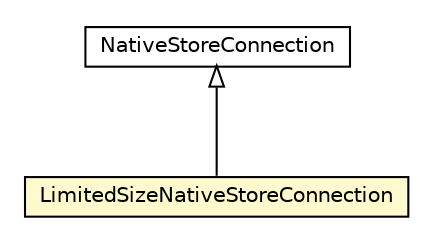#!/usr/local/bin/dot
#
# Class diagram 
# Generated by UMLGraph version R5_6-24-gf6e263 (http://www.umlgraph.org/)
#

digraph G {
	edge [fontname="Helvetica",fontsize=10,labelfontname="Helvetica",labelfontsize=10];
	node [fontname="Helvetica",fontsize=10,shape=plaintext];
	nodesep=0.25;
	ranksep=0.5;
	// org.universAAL.context.rdf4j.sail.LimitedSizeNativeStoreConnection
	c3854 [label=<<table title="org.universAAL.context.rdf4j.sail.LimitedSizeNativeStoreConnection" border="0" cellborder="1" cellspacing="0" cellpadding="2" port="p" bgcolor="lemonChiffon" href="./LimitedSizeNativeStoreConnection.html">
		<tr><td><table border="0" cellspacing="0" cellpadding="1">
<tr><td align="center" balign="center"> LimitedSizeNativeStoreConnection </td></tr>
		</table></td></tr>
		</table>>, URL="./LimitedSizeNativeStoreConnection.html", fontname="Helvetica", fontcolor="black", fontsize=10.0];
	// org.universAAL.context.rdf4j.sail.NativeStoreConnection
	c3858 [label=<<table title="org.universAAL.context.rdf4j.sail.NativeStoreConnection" border="0" cellborder="1" cellspacing="0" cellpadding="2" port="p" href="./NativeStoreConnection.html">
		<tr><td><table border="0" cellspacing="0" cellpadding="1">
<tr><td align="center" balign="center"> NativeStoreConnection </td></tr>
		</table></td></tr>
		</table>>, URL="./NativeStoreConnection.html", fontname="Helvetica", fontcolor="black", fontsize=10.0];
	//org.universAAL.context.rdf4j.sail.LimitedSizeNativeStoreConnection extends org.universAAL.context.rdf4j.sail.NativeStoreConnection
	c3858:p -> c3854:p [dir=back,arrowtail=empty];
}

